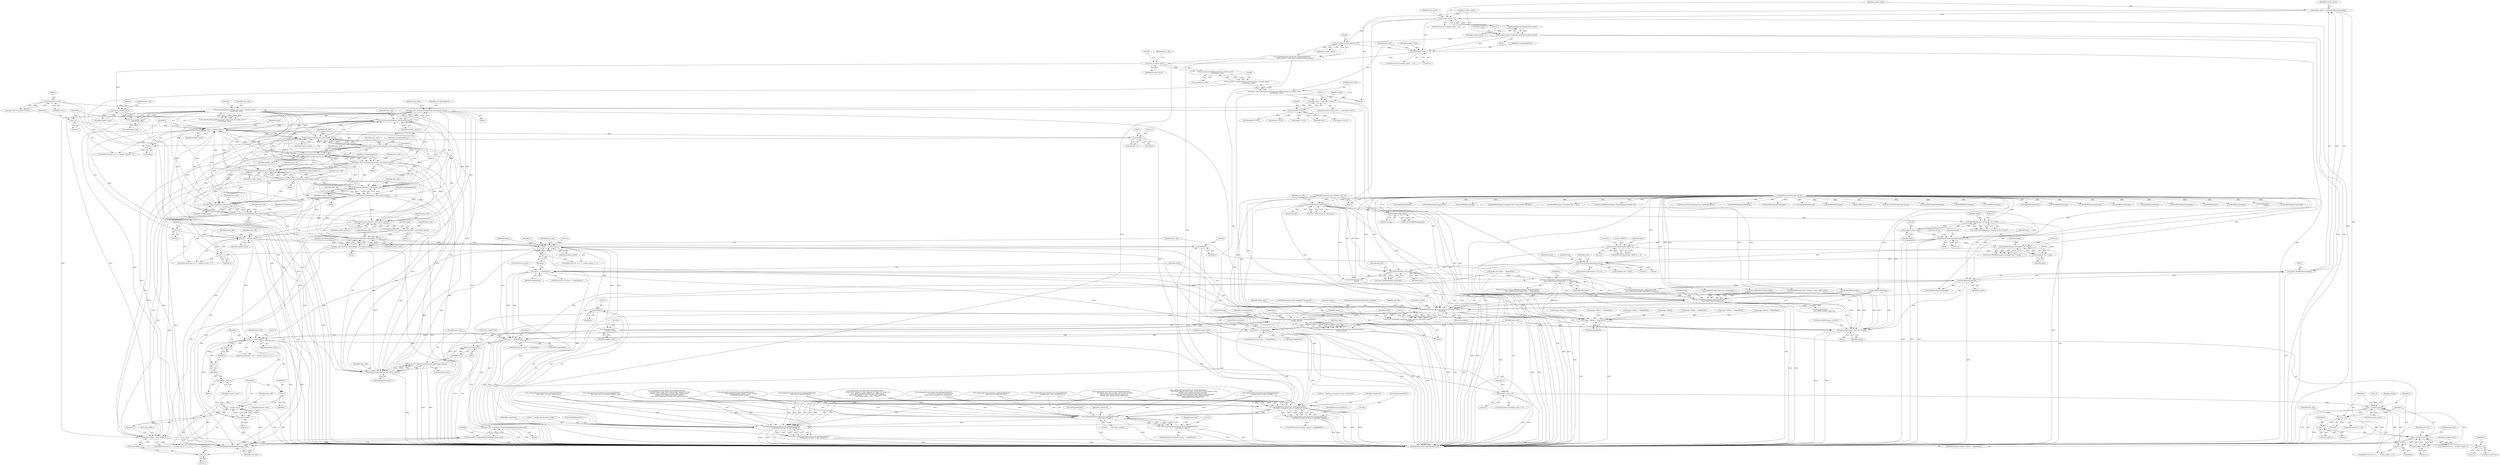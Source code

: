 digraph "0_ImageMagick_f68a98a9d385838a1c73ec960a14102949940a64@pointer" {
"1001372" [label="(Call,DestroyLayerInfo(layer_info,number_layers))"];
"1001232" [label="(Call,layer_info=DestroyLayerInfo(layer_info,number_layers))"];
"1001234" [label="(Call,DestroyLayerInfo(layer_info,number_layers))"];
"1000622" [label="(Call,layer_info=DestroyLayerInfo(layer_info,number_layers))"];
"1000624" [label="(Call,DestroyLayerInfo(layer_info,number_layers))"];
"1000315" [label="(Call,ResetMagickMemory(layer_info,0,(size_t) number_layers*\n        sizeof(*layer_info)))"];
"1000289" [label="(Call,layer_info == (LayerInfo *) NULL)"];
"1000277" [label="(Call,layer_info=(LayerInfo *) AcquireQuantumMemory((size_t) number_layers,\n        sizeof(*layer_info)))"];
"1000279" [label="(Call,(LayerInfo *) AcquireQuantumMemory((size_t) number_layers,\n        sizeof(*layer_info)))"];
"1000281" [label="(Call,AcquireQuantumMemory((size_t) number_layers,\n        sizeof(*layer_info)))"];
"1000282" [label="(Call,(size_t) number_layers)"];
"1000268" [label="(Call,number_layers == 0)"];
"1000225" [label="(Call,number_layers=MagickAbsoluteValue(number_layers))"];
"1000227" [label="(Call,MagickAbsoluteValue(number_layers))"];
"1000221" [label="(Call,number_layers < 0)"];
"1000214" [label="(Call,number_layers=(short) ReadBlobShort(image))"];
"1000216" [label="(Call,(short) ReadBlobShort(image))"];
"1000218" [label="(Call,ReadBlobShort(image))"];
"1000128" [label="(Call,GetPSDSize(psd_info,image))"];
"1000114" [label="(MethodParameterIn,const PSDInfo *psd_info)"];
"1000112" [label="(MethodParameterIn,Image *image)"];
"1000195" [label="(Call,GetPSDSize(psd_info,image))"];
"1000178" [label="(Call,ReversePSDString(image,type,4))"];
"1000172" [label="(Call,ReadBlob(image,4,(unsigned char *) type))"];
"1000148" [label="(Call,ReversePSDString(image,type,4))"];
"1000142" [label="(Call,ReadBlob(image,4,(unsigned char *) type))"];
"1000138" [label="(Call,ReadBlobLong(image))"];
"1000145" [label="(Call,(unsigned char *) type)"];
"1000175" [label="(Call,(unsigned char *) type)"];
"1000161" [label="(Call,LocaleNCompare(type,\"8BIM\",4))"];
"1000264" [label="(Call,(double) number_layers)"];
"1000291" [label="(Call,(LayerInfo *) NULL)"];
"1000211" [label="(Call,(LayerInfo *) NULL)"];
"1000318" [label="(Call,(size_t) number_layers*\n        sizeof(*layer_info))"];
"1000319" [label="(Call,(size_t) number_layers)"];
"1000437" [label="(Call,layer_info=DestroyLayerInfo(layer_info,number_layers))"];
"1000439" [label="(Call,DestroyLayerInfo(layer_info,number_layers))"];
"1001093" [label="(Call,layer_info=DestroyLayerInfo(layer_info,number_layers))"];
"1001095" [label="(Call,DestroyLayerInfo(layer_info,number_layers))"];
"1001202" [label="(Call,layer_info=DestroyLayerInfo(layer_info,number_layers))"];
"1001204" [label="(Call,DestroyLayerInfo(layer_info,number_layers))"];
"1001022" [label="(Call,layer_info=DestroyLayerInfo(layer_info,number_layers))"];
"1001024" [label="(Call,DestroyLayerInfo(layer_info,number_layers))"];
"1000329" [label="(Call,i < number_layers)"];
"1000332" [label="(Call,i++)"];
"1000350" [label="(Call,(double) i)"];
"1000326" [label="(Call,i=0)"];
"1001370" [label="(Call,layer_info=DestroyLayerInfo(layer_info,number_layers))"];
"1001372" [label="(Call,DestroyLayerInfo(layer_info,number_layers))"];
"1001273" [label="(Call,i < number_layers)"];
"1001276" [label="(Call,i++)"];
"1001387" [label="(Call,(double) i)"];
"1001270" [label="(Call,i=0)"];
"1001494" [label="(Call,DestroyLayerInfo(layer_info,number_layers))"];
"1001444" [label="(Call,i < number_layers)"];
"1001447" [label="(Call,i++)"];
"1001516" [label="(Call,(double) i)"];
"1001512" [label="(Call,LogMagickEvent(CoderEvent,GetMagickModule(),\n                \"  reading data for layer %.20g\",(double) i))"];
"1001510" [label="(Call,(void) LogMagickEvent(CoderEvent,GetMagickModule(),\n                \"  reading data for layer %.20g\",(double) i))"];
"1001537" [label="(Call,SetImageProgress(image,LoadImagesTag,i,(MagickSizeType)\n              number_layers))"];
"1001477" [label="(Call,DiscardBlobBytes(image,(MagickSizeType)\n                      layer_info[i].channel_info[j].size))"];
"1001476" [label="(Call,DiscardBlobBytes(image,(MagickSizeType)\n                      layer_info[i].channel_info[j].size) == MagickFalse)"];
"1001505" [label="(Call,image->debug != MagickFalse)"];
"1001531" [label="(Call,status == MagickFalse)"];
"1001545" [label="(Call,status == MagickFalse)"];
"1001550" [label="(Call,status != MagickFalse)"];
"1001697" [label="(Return,return(status);)"];
"1001521" [label="(Call,ReadPSDLayer(image,image_info,psd_info,&layer_info[i],\n              exception))"];
"1001519" [label="(Call,status=ReadPSDLayer(image,image_info,psd_info,&layer_info[i],\n              exception))"];
"1001676" [label="(Call,layer_info[0].image->previous=image)"];
"1001535" [label="(Call,status=SetImageProgress(image,LoadImagesTag,i,(MagickSizeType)\n              number_layers))"];
"1001541" [label="(Call,(MagickSizeType)\n              number_layers)"];
"1001558" [label="(Call,i < number_layers)"];
"1001561" [label="(Call,i++)"];
"1001576" [label="(Call,j=i)"];
"1001579" [label="(Call,j < number_layers - 1)"];
"1001584" [label="(Call,j++)"];
"1001592" [label="(Call,j+1)"];
"1001581" [label="(Call,number_layers - 1)"];
"1001595" [label="(Call,number_layers--)"];
"1001597" [label="(Call,i--)"];
"1001600" [label="(Call,number_layers > 0)"];
"1001608" [label="(Call,i < number_layers)"];
"1001615" [label="(Call,i > 0)"];
"1001629" [label="(Call,i-1)"];
"1001634" [label="(Call,i < (number_layers-1))"];
"1001611" [label="(Call,i++)"];
"1001650" [label="(Call,i+1)"];
"1001636" [label="(Call,number_layers-1)"];
"1001694" [label="(Call,DestroyLayerInfo(layer_info,number_layers))"];
"1001692" [label="(Call,layer_info=DestroyLayerInfo(layer_info,number_layers))"];
"1001492" [label="(Call,layer_info=DestroyLayerInfo(layer_info,number_layers))"];
"1001586" [label="(Call,layer_info[j] = layer_info[j+1])"];
"1001689" [label="(Call,RelinquishMagickMemory(layer_info))"];
"1001687" [label="(Call,(LayerInfo *) RelinquishMagickMemory(layer_info))"];
"1001685" [label="(Call,layer_info=(LayerInfo *) RelinquishMagickMemory(layer_info))"];
"1001383" [label="(Call,LogMagickEvent(CoderEvent,GetMagickModule(),\n                \"  allocation of image for layer %.20g failed\",(double) i))"];
"1001308" [label="(Call,LogMagickEvent(CoderEvent,GetMagickModule(),\n                \"      layer data is empty\"))"];
"1001306" [label="(Call,(void) LogMagickEvent(CoderEvent,GetMagickModule(),\n                \"      layer data is empty\"))"];
"1001381" [label="(Call,(void) LogMagickEvent(CoderEvent,GetMagickModule(),\n                \"  allocation of image for layer %.20g failed\",(double) i))"];
"1001690" [label="(Identifier,layer_info)"];
"1001604" [label="(ControlStructure,for (i=0; i < number_layers; i++))"];
"1001197" [label="(Call,DiscardBlobBytes(image,length))"];
"1001436" [label="(Identifier,image_info)"];
"1000219" [label="(Identifier,image)"];
"1001231" [label="(Block,)"];
"1001208" [label="(Identifier,CorruptImageError)"];
"1000608" [label="(Block,)"];
"1001605" [label="(Call,i=0)"];
"1000328" [label="(Literal,0)"];
"1001095" [label="(Call,DestroyLayerInfo(layer_info,number_layers))"];
"1001024" [label="(Call,DestroyLayerInfo(layer_info,number_layers))"];
"1000144" [label="(Literal,4)"];
"1000325" [label="(ControlStructure,for (i=0; i < number_layers; i++))"];
"1000126" [label="(Call,size=GetPSDSize(psd_info,image))"];
"1000287" [label="(Identifier,layer_info)"];
"1000321" [label="(Identifier,number_layers)"];
"1001381" [label="(Call,(void) LogMagickEvent(CoderEvent,GetMagickModule(),\n                \"  allocation of image for layer %.20g failed\",(double) i))"];
"1001539" [label="(Identifier,LoadImagesTag)"];
"1000143" [label="(Identifier,image)"];
"1001366" [label="(Call,(Image *) NULL)"];
"1000331" [label="(Identifier,number_layers)"];
"1001692" [label="(Call,layer_info=DestroyLayerInfo(layer_info,number_layers))"];
"1000142" [label="(Call,ReadBlob(image,4,(unsigned char *) type))"];
"1000136" [label="(Call,(void) ReadBlobLong(image))"];
"1000160" [label="(Call,LocaleNCompare(type,\"8BIM\",4) != 0)"];
"1000169" [label="(Block,)"];
"1001693" [label="(Identifier,layer_info)"];
"1000272" [label="(Identifier,CorruptImageError)"];
"1001236" [label="(Identifier,number_layers)"];
"1000226" [label="(Identifier,number_layers)"];
"1001391" [label="(Identifier,ResourceLimitError)"];
"1001601" [label="(Identifier,number_layers)"];
"1001524" [label="(Identifier,psd_info)"];
"1001684" [label="(Identifier,image)"];
"1000296" [label="(Call,image->debug != MagickFalse)"];
"1001306" [label="(Call,(void) LogMagickEvent(CoderEvent,GetMagickModule(),\n                \"      layer data is empty\"))"];
"1000279" [label="(Call,(LayerInfo *) AcquireQuantumMemory((size_t) number_layers,\n        sizeof(*layer_info)))"];
"1001028" [label="(Identifier,CorruptImageError)"];
"1001525" [label="(Call,&layer_info[i])"];
"1001543" [label="(Identifier,number_layers)"];
"1000224" [label="(Block,)"];
"1000330" [label="(Identifier,i)"];
"1001301" [label="(Call,image->debug != MagickFalse)"];
"1000281" [label="(Call,AcquireQuantumMemory((size_t) number_layers,\n        sizeof(*layer_info)))"];
"1000130" [label="(Identifier,image)"];
"1000545" [label="(Call,GetPSDSize(psd_info,\n            image))"];
"1000303" [label="(Call,LogMagickEvent(CoderEvent,GetMagickModule(),\n              \"  allocation of LayerInfo failed\"))"];
"1001445" [label="(Identifier,i)"];
"1000880" [label="(Call,ReadBlobByte(image))"];
"1001233" [label="(Identifier,layer_info)"];
"1001055" [label="(Call,LogMagickEvent(CoderEvent,GetMagickModule(),\n                    \"      layer blending ranges: length=%.20g\",(double)\n                    ((MagickOffsetType) length)))"];
"1000289" [label="(Call,layer_info == (LayerInfo *) NULL)"];
"1000376" [label="(Call,ReadBlobSignedLong(image))"];
"1001560" [label="(Identifier,number_layers)"];
"1000153" [label="(Identifier,status)"];
"1001234" [label="(Call,DestroyLayerInfo(layer_info,number_layers))"];
"1001026" [label="(Identifier,number_layers)"];
"1001523" [label="(Identifier,image_info)"];
"1001581" [label="(Call,number_layers - 1)"];
"1001506" [label="(Call,image->debug)"];
"1000282" [label="(Call,(size_t) number_layers)"];
"1000253" [label="(Call,image->debug != MagickFalse)"];
"1001285" [label="(Identifier,layer_info)"];
"1000684" [label="(Call,ReadBlobByte(image))"];
"1001540" [label="(Identifier,i)"];
"1000317" [label="(Literal,0)"];
"1001627" [label="(Call,layer_info[i-1])"];
"1000324" [label="(Identifier,layer_info)"];
"1000327" [label="(Identifier,i)"];
"1001201" [label="(Block,)"];
"1000188" [label="(Call,LocaleNCompare(type,\"Lr16\",4))"];
"1001141" [label="(Call,ReadBlob(image,(size_t) length++,layer_info[i].name))"];
"1001549" [label="(ControlStructure,if (status != MagickFalse))"];
"1001504" [label="(ControlStructure,if (image->debug != MagickFalse))"];
"1001580" [label="(Identifier,j)"];
"1000332" [label="(Call,i++)"];
"1000284" [label="(Identifier,number_layers)"];
"1001492" [label="(Call,layer_info=DestroyLayerInfo(layer_info,number_layers))"];
"1000113" [label="(MethodParameterIn,const ImageInfo *image_info)"];
"1000751" [label="(Call,ReadBlobLong(image))"];
"1001505" [label="(Call,image->debug != MagickFalse)"];
"1001269" [label="(ControlStructure,for (i=0; i < number_layers; i++))"];
"1001372" [label="(Call,DestroyLayerInfo(layer_info,number_layers))"];
"1000214" [label="(Call,number_layers=(short) ReadBlobShort(image))"];
"1000135" [label="(Block,)"];
"1000237" [label="(Call,LogMagickEvent(CoderEvent,GetMagickModule(),\n              \"  negative layer count corrected for\"))"];
"1000293" [label="(Identifier,NULL)"];
"1001491" [label="(Block,)"];
"1001537" [label="(Call,SetImageProgress(image,LoadImagesTag,i,(MagickSizeType)\n              number_layers))"];
"1000625" [label="(Identifier,layer_info)"];
"1001457" [label="(Call,(Image *) NULL)"];
"1000440" [label="(Identifier,layer_info)"];
"1000173" [label="(Identifier,image)"];
"1001273" [label="(Call,i < number_layers)"];
"1000333" [label="(Identifier,i)"];
"1000193" [label="(Call,size=GetPSDSize(psd_info,image))"];
"1001669" [label="(Identifier,image)"];
"1000326" [label="(Call,i=0)"];
"1000128" [label="(Call,GetPSDSize(psd_info,image))"];
"1001689" [label="(Call,RelinquishMagickMemory(layer_info))"];
"1001695" [label="(Identifier,layer_info)"];
"1001477" [label="(Call,DiscardBlobBytes(image,(MagickSizeType)\n                      layer_info[i].channel_info[j].size))"];
"1000270" [label="(Literal,0)"];
"1001112" [label="(Call,LogMagickEvent(CoderEvent,GetMagickModule(),\n                       \"        source(%x), dest(%x)\",(unsigned int)\n                      blend_source,(unsigned int) blend_dest))"];
"1001449" [label="(Block,)"];
"1001373" [label="(Identifier,layer_info)"];
"1000117" [label="(Block,)"];
"1001094" [label="(Identifier,layer_info)"];
"1001597" [label="(Call,i--)"];
"1001025" [label="(Identifier,layer_info)"];
"1001203" [label="(Identifier,layer_info)"];
"1000441" [label="(Identifier,number_layers)"];
"1001545" [label="(Call,status == MagickFalse)"];
"1000635" [label="(Call,ReadBlob(image,4,(unsigned char *) layer_info[i].blendkey))"];
"1001310" [label="(Call,GetMagickModule())"];
"1000587" [label="(Call,ReadBlob(image,4,(unsigned char *) type))"];
"1001602" [label="(Literal,0)"];
"1001586" [label="(Call,layer_info[j] = layer_info[j+1])"];
"1001375" [label="(ControlStructure,if (image->debug != MagickFalse))"];
"1001204" [label="(Call,DestroyLayerInfo(layer_info,number_layers))"];
"1001387" [label="(Call,(double) i)"];
"1000456" [label="(Call,LogMagickEvent(CoderEvent,GetMagickModule(),\n            \"    offset(%.20g,%.20g), size(%.20g,%.20g), channels=%.20g\",\n            (double) layer_info[i].page.x,(double) layer_info[i].page.y,\n            (double) layer_info[i].page.height,(double)\n            layer_info[i].page.width,(double) layer_info[i].channels))"];
"1001013" [label="(Call,DiscardBlobBytes(image,(MagickSizeType) (length-18)))"];
"1001448" [label="(Identifier,i)"];
"1001478" [label="(Identifier,image)"];
"1001629" [label="(Call,i-1)"];
"1001571" [label="(Call,(Image *) NULL)"];
"1000319" [label="(Call,(size_t) number_layers)"];
"1001535" [label="(Call,status=SetImageProgress(image,LoadImagesTag,i,(MagickSizeType)\n              number_layers))"];
"1000177" [label="(Identifier,type)"];
"1001633" [label="(ControlStructure,if (i < (number_layers-1)))"];
"1001096" [label="(Identifier,layer_info)"];
"1001529" [label="(Identifier,exception)"];
"1000443" [label="(Identifier,CorruptImageError)"];
"1000161" [label="(Call,LocaleNCompare(type,\"8BIM\",4))"];
"1000626" [label="(Identifier,number_layers)"];
"1000164" [label="(Literal,4)"];
"1000216" [label="(Call,(short) ReadBlobShort(image))"];
"1001446" [label="(Identifier,number_layers)"];
"1001494" [label="(Call,DestroyLayerInfo(layer_info,number_layers))"];
"1000438" [label="(Identifier,layer_info)"];
"1000288" [label="(ControlStructure,if (layer_info == (LayerInfo *) NULL))"];
"1001609" [label="(Identifier,i)"];
"1001473" [label="(Identifier,j)"];
"1000285" [label="(Call,sizeof(*layer_info))"];
"1001578" [label="(Identifier,i)"];
"1001556" [label="(Identifier,i)"];
"1001635" [label="(Identifier,i)"];
"1001548" [label="(ControlStructure,break;)"];
"1000222" [label="(Identifier,number_layers)"];
"1001648" [label="(Call,layer_info[i+1])"];
"1001383" [label="(Call,LogMagickEvent(CoderEvent,GetMagickModule(),\n                \"  allocation of image for layer %.20g failed\",(double) i))"];
"1001385" [label="(Call,GetMagickModule())"];
"1001341" [label="(Call,CloneImage(image,layer_info[i].page.width,\n          layer_info[i].page.height,MagickFalse,exception))"];
"1000148" [label="(Call,ReversePSDString(image,type,4))"];
"1000147" [label="(Identifier,type)"];
"1001590" [label="(Call,layer_info[j+1])"];
"1001612" [label="(Identifier,i)"];
"1001270" [label="(Call,i=0)"];
"1001276" [label="(Call,i++)"];
"1001205" [label="(Identifier,layer_info)"];
"1000269" [label="(Identifier,number_layers)"];
"1000329" [label="(Call,i < number_layers)"];
"1001547" [label="(Identifier,MagickFalse)"];
"1001611" [label="(Call,i++)"];
"1000268" [label="(Call,number_layers == 0)"];
"1000174" [label="(Literal,4)"];
"1001512" [label="(Call,LogMagickEvent(CoderEvent,GetMagickModule(),\n                \"  reading data for layer %.20g\",(double) i))"];
"1001509" [label="(Identifier,MagickFalse)"];
"1000208" [label="(Block,)"];
"1001614" [label="(ControlStructure,if (i > 0))"];
"1001516" [label="(Call,(double) i)"];
"1001235" [label="(Identifier,layer_info)"];
"1001538" [label="(Identifier,image)"];
"1000197" [label="(Identifier,image)"];
"1001515" [label="(Literal,\"  reading data for layer %.20g\")"];
"1001593" [label="(Identifier,j)"];
"1000221" [label="(Call,number_layers < 0)"];
"1001552" [label="(Identifier,MagickFalse)"];
"1001169" [label="(Call,LogMagickEvent(CoderEvent,GetMagickModule(),\n                \"      layer name: %s\",layer_info[i].name))"];
"1001093" [label="(Call,layer_info=DestroyLayerInfo(layer_info,number_layers))"];
"1000353" [label="(Literal,1)"];
"1001699" [label="(MethodReturn,static MagickBooleanType)"];
"1000138" [label="(Call,ReadBlobLong(image))"];
"1001546" [label="(Identifier,status)"];
"1001023" [label="(Identifier,layer_info)"];
"1000556" [label="(Call,LogMagickEvent(CoderEvent,GetMagickModule(),\n              \"    channel[%.20g]: type=%.20g, size=%.20g\",(double) j,\n              (double) layer_info[i].channel_info[j].type,\n              (double) layer_info[i].channel_info[j].size))"];
"1000322" [label="(Call,sizeof(*layer_info))"];
"1001592" [label="(Call,j+1)"];
"1000350" [label="(Call,(double) i)"];
"1001496" [label="(Identifier,number_layers)"];
"1000645" [label="(Call,ReversePSDString(image,layer_info[i].blendkey,4))"];
"1001521" [label="(Call,ReadPSDLayer(image,image_info,psd_info,&layer_info[i],\n              exception))"];
"1001596" [label="(Identifier,number_layers)"];
"1001568" [label="(Identifier,layer_info)"];
"1000218" [label="(Call,ReadBlobShort(image))"];
"1001534" [label="(ControlStructure,break;)"];
"1000185" [label="(Identifier,count)"];
"1001553" [label="(Block,)"];
"1001598" [label="(Identifier,i)"];
"1000796" [label="(Call,ReadBlobSignedLong(image))"];
"1000349" [label="(Call,(double) i+1)"];
"1000220" [label="(ControlStructure,if (number_layers < 0))"];
"1001206" [label="(Identifier,number_layers)"];
"1000362" [label="(Call,ReadBlobSignedLong(image))"];
"1000151" [label="(Literal,4)"];
"1001677" [label="(Call,layer_info[0].image->previous)"];
"1001616" [label="(Identifier,i)"];
"1001202" [label="(Call,layer_info=DestroyLayerInfo(layer_info,number_layers))"];
"1001319" [label="(Call,(StringInfo *) NULL)"];
"1001610" [label="(Identifier,number_layers)"];
"1000380" [label="(Call,ReadBlobSignedLong(image))"];
"1001476" [label="(Call,DiscardBlobBytes(image,(MagickSizeType)\n                      layer_info[i].channel_info[j].size) == MagickFalse)"];
"1000213" [label="(Identifier,NULL)"];
"1001498" [label="(Identifier,CorruptImageError)"];
"1001475" [label="(ControlStructure,if (DiscardBlobBytes(image,(MagickSizeType)\n                      layer_info[i].channel_info[j].size) == MagickFalse))"];
"1001575" [label="(ControlStructure,for (j=i; j < number_layers - 1; j++))"];
"1000290" [label="(Identifier,layer_info)"];
"1001389" [label="(Identifier,i)"];
"1000747" [label="(Call,ReadBlobByte(image))"];
"1001376" [label="(Call,image->debug != MagickFalse)"];
"1001274" [label="(Identifier,i)"];
"1000664" [label="(Call,ReadBlobByte(image))"];
"1001519" [label="(Call,status=ReadPSDLayer(image,image_info,psd_info,&layer_info[i],\n              exception))"];
"1000162" [label="(Identifier,type)"];
"1001316" [label="(Identifier,layer_info)"];
"1000426" [label="(Call,ReadBlobShort(image))"];
"1000195" [label="(Call,GetPSDSize(psd_info,image))"];
"1001099" [label="(Identifier,CorruptImageError)"];
"1000114" [label="(MethodParameterIn,const PSDInfo *psd_info)"];
"1000145" [label="(Call,(unsigned char *) type)"];
"1000209" [label="(Call,layer_info=(LayerInfo *) NULL)"];
"1001454" [label="(Identifier,layer_info)"];
"1001514" [label="(Call,GetMagickModule())"];
"1000227" [label="(Call,MagickAbsoluteValue(number_layers))"];
"1001615" [label="(Call,i > 0)"];
"1001696" [label="(Identifier,number_layers)"];
"1001275" [label="(Identifier,number_layers)"];
"1001630" [label="(Identifier,i)"];
"1001311" [label="(Literal,\"      layer data is empty\")"];
"1000593" [label="(Call,ReversePSDString(image,type,4))"];
"1001309" [label="(Identifier,CoderEvent)"];
"1000291" [label="(Call,(LayerInfo *) NULL)"];
"1001021" [label="(Block,)"];
"1000215" [label="(Identifier,number_layers)"];
"1000248" [label="(Identifier,skip_layers)"];
"1001651" [label="(Identifier,i)"];
"1001559" [label="(Identifier,i)"];
"1001374" [label="(Identifier,number_layers)"];
"1000260" [label="(Call,LogMagickEvent(CoderEvent,GetMagickModule(),\n          \"  image contains %.20g layers\",(double) number_layers))"];
"1001588" [label="(Identifier,layer_info)"];
"1001531" [label="(Call,status == MagickFalse)"];
"1000624" [label="(Call,DestroyLayerInfo(layer_info,number_layers))"];
"1001606" [label="(Identifier,i)"];
"1001308" [label="(Call,LogMagickEvent(CoderEvent,GetMagickModule(),\n                \"      layer data is empty\"))"];
"1000436" [label="(Block,)"];
"1001574" [label="(Block,)"];
"1000175" [label="(Call,(unsigned char *) type)"];
"1000345" [label="(Call,LogMagickEvent(CoderEvent,GetMagickModule(),\n            \"  reading layer #%.20g\",(double) i+1))"];
"1001493" [label="(Identifier,layer_info)"];
"1001440" [label="(ControlStructure,for (i=0; i < number_layers; i++))"];
"1000372" [label="(Call,ReadBlobSignedLong(image))"];
"1000531" [label="(Call,ReadBlobShort(image))"];
"1001652" [label="(Literal,1)"];
"1001697" [label="(Return,return(status);)"];
"1001634" [label="(Call,i < (number_layers-1))"];
"1001229" [label="(Call,GetBlobSize(image))"];
"1001238" [label="(Identifier,CorruptImageError)"];
"1001522" [label="(Identifier,image)"];
"1000623" [label="(Identifier,layer_info)"];
"1001583" [label="(Literal,1)"];
"1001617" [label="(Literal,0)"];
"1001444" [label="(Call,i < number_layers)"];
"1001561" [label="(Call,i++)"];
"1001541" [label="(Call,(MagickSizeType)\n              number_layers)"];
"1000768" [label="(Call,LogMagickEvent(CoderEvent,GetMagickModule(),\n                \"    layer contains additional info\"))"];
"1000774" [label="(Call,ReadBlobLong(image))"];
"1000278" [label="(Identifier,layer_info)"];
"1000674" [label="(Call,ReadBlobByte(image))"];
"1000139" [label="(Identifier,image)"];
"1001603" [label="(Block,)"];
"1001490" [label="(Identifier,MagickFalse)"];
"1000316" [label="(Identifier,layer_info)"];
"1001676" [label="(Call,layer_info[0].image->previous=image)"];
"1001555" [label="(Call,i=0)"];
"1000223" [label="(Literal,0)"];
"1001562" [label="(Identifier,i)"];
"1000701" [label="(Call,image->debug != MagickFalse)"];
"1001638" [label="(Literal,1)"];
"1000112" [label="(MethodParameterIn,Image *image)"];
"1001599" [label="(ControlStructure,if (number_layers > 0))"];
"1001550" [label="(Call,status != MagickFalse)"];
"1000808" [label="(Call,ReadBlobSignedLong(image))"];
"1001636" [label="(Call,number_layers-1)"];
"1001576" [label="(Call,j=i)"];
"1001520" [label="(Identifier,status)"];
"1001370" [label="(Call,layer_info=DestroyLayerInfo(layer_info,number_layers))"];
"1000315" [label="(Call,ResetMagickMemory(layer_info,0,(size_t) number_layers*\n        sizeof(*layer_info)))"];
"1001585" [label="(Identifier,j)"];
"1000232" [label="(Identifier,image)"];
"1000277" [label="(Call,layer_info=(LayerInfo *) AcquireQuantumMemory((size_t) number_layers,\n        sizeof(*layer_info)))"];
"1001686" [label="(Identifier,layer_info)"];
"1001371" [label="(Identifier,layer_info)"];
"1001658" [label="(Identifier,layer_info)"];
"1001595" [label="(Call,number_layers--)"];
"1000211" [label="(Call,(LayerInfo *) NULL)"];
"1000178" [label="(Call,ReversePSDString(image,type,4))"];
"1001513" [label="(Identifier,CoderEvent)"];
"1001510" [label="(Call,(void) LogMagickEvent(CoderEvent,GetMagickModule(),\n                \"  reading data for layer %.20g\",(double) i))"];
"1001085" [label="(Call,ReadBlobLong(image))"];
"1000228" [label="(Identifier,number_layers)"];
"1001369" [label="(Block,)"];
"1001551" [label="(Identifier,status)"];
"1000116" [label="(MethodParameterIn,ExceptionInfo *exception)"];
"1000179" [label="(Identifier,image)"];
"1000956" [label="(Call,LogMagickEvent(CoderEvent,GetMagickModule(),\n                    \"      layer mask: offset(%.20g,%.20g), size(%.20g,%.20g), length=%.20g\",\n                    (double) layer_info[i].mask.page.x,(double)\n                    layer_info[i].mask.page.y,(double) layer_info[i].mask.page.width,\n                    (double) layer_info[i].mask.page.height,(double)\n                    ((MagickOffsetType) length)-18))"];
"1000313" [label="(Call,(void) ResetMagickMemory(layer_info,0,(size_t) number_layers*\n        sizeof(*layer_info)))"];
"1001694" [label="(Call,DestroyLayerInfo(layer_info,number_layers))"];
"1000170" [label="(Call,count=ReadBlob(image,4,(unsigned char *) type))"];
"1001447" [label="(Call,i++)"];
"1001035" [label="(Call,ReadBlobLong(image))"];
"1000352" [label="(Identifier,i)"];
"1001584" [label="(Call,j++)"];
"1001434" [label="(Call,image_info->ping == MagickFalse)"];
"1000617" [label="(Call,LogMagickEvent(CoderEvent,GetMagickModule(),\n                \"  layer type was %.4s instead of 8BIM\", type))"];
"1001533" [label="(Identifier,MagickFalse)"];
"1000340" [label="(Identifier,image)"];
"1001022" [label="(Call,layer_info=DestroyLayerInfo(layer_info,number_layers))"];
"1001300" [label="(ControlStructure,if (image->debug != MagickFalse))"];
"1001687" [label="(Call,(LayerInfo *) RelinquishMagickMemory(layer_info))"];
"1000264" [label="(Call,(double) number_layers)"];
"1001092" [label="(Block,)"];
"1001386" [label="(Literal,\"  allocation of image for layer %.20g failed\")"];
"1001587" [label="(Call,layer_info[j])"];
"1000847" [label="(Call,ReadBlobSignedLong(image))"];
"1001263" [label="(Call,ReadBlob(image,(const size_t) length,info))"];
"1001579" [label="(Call,j < number_layers - 1)"];
"1001277" [label="(Identifier,i)"];
"1001384" [label="(Identifier,CoderEvent)"];
"1000149" [label="(Identifier,image)"];
"1001378" [label="(Identifier,image)"];
"1001089" [label="(Call,EOFBlob(image))"];
"1000318" [label="(Call,(size_t) number_layers*\n        sizeof(*layer_info))"];
"1001080" [label="(Call,ReadBlobLong(image))"];
"1000437" [label="(Call,layer_info=DestroyLayerInfo(layer_info,number_layers))"];
"1001698" [label="(Identifier,status)"];
"1000622" [label="(Call,layer_info=DestroyLayerInfo(layer_info,number_layers))"];
"1001631" [label="(Literal,1)"];
"1001691" [label="(ControlStructure,else)"];
"1001532" [label="(Identifier,status)"];
"1001600" [label="(Call,number_layers > 0)"];
"1001582" [label="(Identifier,number_layers)"];
"1001530" [label="(ControlStructure,if (status == MagickFalse))"];
"1001128" [label="(Call,ReadBlobByte(image))"];
"1001685" [label="(Call,layer_info=(LayerInfo *) RelinquishMagickMemory(layer_info))"];
"1001479" [label="(Call,(MagickSizeType)\n                      layer_info[i].channel_info[j].size)"];
"1001536" [label="(Identifier,status)"];
"1001495" [label="(Identifier,layer_info)"];
"1000150" [label="(Identifier,type)"];
"1001622" [label="(Identifier,layer_info)"];
"1000708" [label="(Call,LogMagickEvent(CoderEvent,GetMagickModule(),\n            \"   blend=%.4s, opacity=%.20g, clipping=%s, flags=%d, visible=%s\",\n            layer_info[i].blendkey,(double) layer_info[i].opacity,\n            layer_info[i].clipping ? \"true\" : \"false\",layer_info[i].flags,\n            layer_info[i].visible ? \"true\" : \"false\"))"];
"1001271" [label="(Identifier,i)"];
"1000439" [label="(Call,DestroyLayerInfo(layer_info,number_layers))"];
"1001577" [label="(Identifier,j)"];
"1000196" [label="(Identifier,psd_info)"];
"1001441" [label="(Call,i=0)"];
"1000267" [label="(ControlStructure,if (number_layers == 0))"];
"1000628" [label="(Identifier,CorruptImageError)"];
"1000868" [label="(Call,ReadBlobByte(\n                  image))"];
"1000225" [label="(Call,number_layers=MagickAbsoluteValue(number_layers))"];
"1000180" [label="(Identifier,type)"];
"1001594" [label="(Literal,1)"];
"1001272" [label="(Literal,0)"];
"1000140" [label="(Call,count=ReadBlob(image,4,(unsigned char *) type))"];
"1000165" [label="(Literal,0)"];
"1000298" [label="(Identifier,image)"];
"1001518" [label="(Identifier,i)"];
"1001554" [label="(ControlStructure,for (i=0; i < number_layers; i++))"];
"1000129" [label="(Identifier,psd_info)"];
"1000266" [label="(Identifier,number_layers)"];
"1001162" [label="(Call,image->debug != MagickFalse)"];
"1001650" [label="(Call,i+1)"];
"1001643" [label="(Identifier,layer_info)"];
"1000163" [label="(Literal,\"8BIM\")"];
"1001097" [label="(Identifier,number_layers)"];
"1001608" [label="(Call,i < number_layers)"];
"1001558" [label="(Call,i < number_layers)"];
"1000823" [label="(Call,ReadBlobSignedLong(image))"];
"1000201" [label="(Call,status=MagickTrue)"];
"1001544" [label="(ControlStructure,if (status == MagickFalse))"];
"1001232" [label="(Call,layer_info=DestroyLayerInfo(layer_info,number_layers))"];
"1001637" [label="(Identifier,number_layers)"];
"1000172" [label="(Call,ReadBlob(image,4,(unsigned char *) type))"];
"1000590" [label="(Call,(unsigned char *) type)"];
"1000181" [label="(Literal,4)"];
"1001372" -> "1001370"  [label="AST: "];
"1001372" -> "1001374"  [label="CFG: "];
"1001373" -> "1001372"  [label="AST: "];
"1001374" -> "1001372"  [label="AST: "];
"1001370" -> "1001372"  [label="CFG: "];
"1001372" -> "1001273"  [label="DDG: "];
"1001372" -> "1001370"  [label="DDG: "];
"1001372" -> "1001370"  [label="DDG: "];
"1001232" -> "1001372"  [label="DDG: "];
"1000315" -> "1001372"  [label="DDG: "];
"1000437" -> "1001372"  [label="DDG: "];
"1001093" -> "1001372"  [label="DDG: "];
"1001202" -> "1001372"  [label="DDG: "];
"1001022" -> "1001372"  [label="DDG: "];
"1001370" -> "1001372"  [label="DDG: "];
"1000622" -> "1001372"  [label="DDG: "];
"1001273" -> "1001372"  [label="DDG: "];
"1001232" -> "1001231"  [label="AST: "];
"1001232" -> "1001234"  [label="CFG: "];
"1001233" -> "1001232"  [label="AST: "];
"1001234" -> "1001232"  [label="AST: "];
"1001238" -> "1001232"  [label="CFG: "];
"1001232" -> "1001699"  [label="DDG: "];
"1001232" -> "1000439"  [label="DDG: "];
"1001232" -> "1000624"  [label="DDG: "];
"1001232" -> "1001024"  [label="DDG: "];
"1001232" -> "1001095"  [label="DDG: "];
"1001232" -> "1001204"  [label="DDG: "];
"1001234" -> "1001232"  [label="DDG: "];
"1001234" -> "1001232"  [label="DDG: "];
"1001232" -> "1001234"  [label="DDG: "];
"1001232" -> "1001494"  [label="DDG: "];
"1001232" -> "1001586"  [label="DDG: "];
"1001232" -> "1001689"  [label="DDG: "];
"1001232" -> "1001694"  [label="DDG: "];
"1001234" -> "1001236"  [label="CFG: "];
"1001235" -> "1001234"  [label="AST: "];
"1001236" -> "1001234"  [label="AST: "];
"1001234" -> "1000329"  [label="DDG: "];
"1000622" -> "1001234"  [label="DDG: "];
"1000315" -> "1001234"  [label="DDG: "];
"1000437" -> "1001234"  [label="DDG: "];
"1001093" -> "1001234"  [label="DDG: "];
"1001202" -> "1001234"  [label="DDG: "];
"1001022" -> "1001234"  [label="DDG: "];
"1001024" -> "1001234"  [label="DDG: "];
"1000624" -> "1001234"  [label="DDG: "];
"1001204" -> "1001234"  [label="DDG: "];
"1000439" -> "1001234"  [label="DDG: "];
"1000329" -> "1001234"  [label="DDG: "];
"1001095" -> "1001234"  [label="DDG: "];
"1000622" -> "1000608"  [label="AST: "];
"1000622" -> "1000624"  [label="CFG: "];
"1000623" -> "1000622"  [label="AST: "];
"1000624" -> "1000622"  [label="AST: "];
"1000628" -> "1000622"  [label="CFG: "];
"1000622" -> "1001699"  [label="DDG: "];
"1000622" -> "1000439"  [label="DDG: "];
"1000624" -> "1000622"  [label="DDG: "];
"1000624" -> "1000622"  [label="DDG: "];
"1000622" -> "1000624"  [label="DDG: "];
"1000622" -> "1001024"  [label="DDG: "];
"1000622" -> "1001095"  [label="DDG: "];
"1000622" -> "1001204"  [label="DDG: "];
"1000622" -> "1001494"  [label="DDG: "];
"1000622" -> "1001586"  [label="DDG: "];
"1000622" -> "1001689"  [label="DDG: "];
"1000622" -> "1001694"  [label="DDG: "];
"1000624" -> "1000626"  [label="CFG: "];
"1000625" -> "1000624"  [label="AST: "];
"1000626" -> "1000624"  [label="AST: "];
"1000624" -> "1000329"  [label="DDG: "];
"1000315" -> "1000624"  [label="DDG: "];
"1000437" -> "1000624"  [label="DDG: "];
"1001093" -> "1000624"  [label="DDG: "];
"1001202" -> "1000624"  [label="DDG: "];
"1001022" -> "1000624"  [label="DDG: "];
"1000329" -> "1000624"  [label="DDG: "];
"1000439" -> "1000624"  [label="DDG: "];
"1000624" -> "1001024"  [label="DDG: "];
"1000624" -> "1001095"  [label="DDG: "];
"1000624" -> "1001204"  [label="DDG: "];
"1000315" -> "1000313"  [label="AST: "];
"1000315" -> "1000318"  [label="CFG: "];
"1000316" -> "1000315"  [label="AST: "];
"1000317" -> "1000315"  [label="AST: "];
"1000318" -> "1000315"  [label="AST: "];
"1000313" -> "1000315"  [label="CFG: "];
"1000315" -> "1001699"  [label="DDG: "];
"1000315" -> "1000313"  [label="DDG: "];
"1000315" -> "1000313"  [label="DDG: "];
"1000315" -> "1000313"  [label="DDG: "];
"1000289" -> "1000315"  [label="DDG: "];
"1000318" -> "1000315"  [label="DDG: "];
"1000315" -> "1000439"  [label="DDG: "];
"1000315" -> "1001024"  [label="DDG: "];
"1000315" -> "1001095"  [label="DDG: "];
"1000315" -> "1001204"  [label="DDG: "];
"1000315" -> "1001494"  [label="DDG: "];
"1000315" -> "1001586"  [label="DDG: "];
"1000315" -> "1001689"  [label="DDG: "];
"1000315" -> "1001694"  [label="DDG: "];
"1000289" -> "1000288"  [label="AST: "];
"1000289" -> "1000291"  [label="CFG: "];
"1000290" -> "1000289"  [label="AST: "];
"1000291" -> "1000289"  [label="AST: "];
"1000298" -> "1000289"  [label="CFG: "];
"1000314" -> "1000289"  [label="CFG: "];
"1000289" -> "1001699"  [label="DDG: "];
"1000289" -> "1001699"  [label="DDG: "];
"1000277" -> "1000289"  [label="DDG: "];
"1000291" -> "1000289"  [label="DDG: "];
"1000277" -> "1000208"  [label="AST: "];
"1000277" -> "1000279"  [label="CFG: "];
"1000278" -> "1000277"  [label="AST: "];
"1000279" -> "1000277"  [label="AST: "];
"1000290" -> "1000277"  [label="CFG: "];
"1000277" -> "1001699"  [label="DDG: "];
"1000279" -> "1000277"  [label="DDG: "];
"1000279" -> "1000281"  [label="CFG: "];
"1000280" -> "1000279"  [label="AST: "];
"1000281" -> "1000279"  [label="AST: "];
"1000279" -> "1001699"  [label="DDG: "];
"1000281" -> "1000279"  [label="DDG: "];
"1000281" -> "1000285"  [label="CFG: "];
"1000282" -> "1000281"  [label="AST: "];
"1000285" -> "1000281"  [label="AST: "];
"1000282" -> "1000281"  [label="DDG: "];
"1000282" -> "1000284"  [label="CFG: "];
"1000283" -> "1000282"  [label="AST: "];
"1000284" -> "1000282"  [label="AST: "];
"1000287" -> "1000282"  [label="CFG: "];
"1000268" -> "1000282"  [label="DDG: "];
"1000282" -> "1000319"  [label="DDG: "];
"1000268" -> "1000267"  [label="AST: "];
"1000268" -> "1000270"  [label="CFG: "];
"1000269" -> "1000268"  [label="AST: "];
"1000270" -> "1000268"  [label="AST: "];
"1000272" -> "1000268"  [label="CFG: "];
"1000278" -> "1000268"  [label="CFG: "];
"1000268" -> "1001699"  [label="DDG: "];
"1000225" -> "1000268"  [label="DDG: "];
"1000221" -> "1000268"  [label="DDG: "];
"1000264" -> "1000268"  [label="DDG: "];
"1000225" -> "1000224"  [label="AST: "];
"1000225" -> "1000227"  [label="CFG: "];
"1000226" -> "1000225"  [label="AST: "];
"1000227" -> "1000225"  [label="AST: "];
"1000232" -> "1000225"  [label="CFG: "];
"1000225" -> "1001699"  [label="DDG: "];
"1000225" -> "1001699"  [label="DDG: "];
"1000227" -> "1000225"  [label="DDG: "];
"1000225" -> "1000264"  [label="DDG: "];
"1000227" -> "1000228"  [label="CFG: "];
"1000228" -> "1000227"  [label="AST: "];
"1000221" -> "1000227"  [label="DDG: "];
"1000221" -> "1000220"  [label="AST: "];
"1000221" -> "1000223"  [label="CFG: "];
"1000222" -> "1000221"  [label="AST: "];
"1000223" -> "1000221"  [label="AST: "];
"1000226" -> "1000221"  [label="CFG: "];
"1000248" -> "1000221"  [label="CFG: "];
"1000221" -> "1001699"  [label="DDG: "];
"1000221" -> "1001699"  [label="DDG: "];
"1000214" -> "1000221"  [label="DDG: "];
"1000221" -> "1000264"  [label="DDG: "];
"1000214" -> "1000208"  [label="AST: "];
"1000214" -> "1000216"  [label="CFG: "];
"1000215" -> "1000214"  [label="AST: "];
"1000216" -> "1000214"  [label="AST: "];
"1000222" -> "1000214"  [label="CFG: "];
"1000214" -> "1001699"  [label="DDG: "];
"1000216" -> "1000214"  [label="DDG: "];
"1000216" -> "1000218"  [label="CFG: "];
"1000217" -> "1000216"  [label="AST: "];
"1000218" -> "1000216"  [label="AST: "];
"1000216" -> "1001699"  [label="DDG: "];
"1000218" -> "1000216"  [label="DDG: "];
"1000218" -> "1000219"  [label="CFG: "];
"1000219" -> "1000218"  [label="AST: "];
"1000218" -> "1001699"  [label="DDG: "];
"1000128" -> "1000218"  [label="DDG: "];
"1000195" -> "1000218"  [label="DDG: "];
"1000112" -> "1000218"  [label="DDG: "];
"1000218" -> "1000362"  [label="DDG: "];
"1000218" -> "1001341"  [label="DDG: "];
"1000218" -> "1001477"  [label="DDG: "];
"1000218" -> "1001521"  [label="DDG: "];
"1000218" -> "1001676"  [label="DDG: "];
"1000128" -> "1000126"  [label="AST: "];
"1000128" -> "1000130"  [label="CFG: "];
"1000129" -> "1000128"  [label="AST: "];
"1000130" -> "1000128"  [label="AST: "];
"1000126" -> "1000128"  [label="CFG: "];
"1000128" -> "1001699"  [label="DDG: "];
"1000128" -> "1001699"  [label="DDG: "];
"1000128" -> "1000126"  [label="DDG: "];
"1000128" -> "1000126"  [label="DDG: "];
"1000114" -> "1000128"  [label="DDG: "];
"1000112" -> "1000128"  [label="DDG: "];
"1000128" -> "1000138"  [label="DDG: "];
"1000128" -> "1000195"  [label="DDG: "];
"1000128" -> "1000545"  [label="DDG: "];
"1000128" -> "1001521"  [label="DDG: "];
"1000114" -> "1000111"  [label="AST: "];
"1000114" -> "1001699"  [label="DDG: "];
"1000114" -> "1000195"  [label="DDG: "];
"1000114" -> "1000545"  [label="DDG: "];
"1000114" -> "1001521"  [label="DDG: "];
"1000112" -> "1000111"  [label="AST: "];
"1000112" -> "1001699"  [label="DDG: "];
"1000112" -> "1000138"  [label="DDG: "];
"1000112" -> "1000142"  [label="DDG: "];
"1000112" -> "1000148"  [label="DDG: "];
"1000112" -> "1000172"  [label="DDG: "];
"1000112" -> "1000178"  [label="DDG: "];
"1000112" -> "1000195"  [label="DDG: "];
"1000112" -> "1000362"  [label="DDG: "];
"1000112" -> "1000372"  [label="DDG: "];
"1000112" -> "1000376"  [label="DDG: "];
"1000112" -> "1000380"  [label="DDG: "];
"1000112" -> "1000426"  [label="DDG: "];
"1000112" -> "1000531"  [label="DDG: "];
"1000112" -> "1000545"  [label="DDG: "];
"1000112" -> "1000587"  [label="DDG: "];
"1000112" -> "1000593"  [label="DDG: "];
"1000112" -> "1000635"  [label="DDG: "];
"1000112" -> "1000645"  [label="DDG: "];
"1000112" -> "1000664"  [label="DDG: "];
"1000112" -> "1000674"  [label="DDG: "];
"1000112" -> "1000684"  [label="DDG: "];
"1000112" -> "1000747"  [label="DDG: "];
"1000112" -> "1000751"  [label="DDG: "];
"1000112" -> "1000774"  [label="DDG: "];
"1000112" -> "1000796"  [label="DDG: "];
"1000112" -> "1000808"  [label="DDG: "];
"1000112" -> "1000823"  [label="DDG: "];
"1000112" -> "1000847"  [label="DDG: "];
"1000112" -> "1000868"  [label="DDG: "];
"1000112" -> "1000880"  [label="DDG: "];
"1000112" -> "1001013"  [label="DDG: "];
"1000112" -> "1001035"  [label="DDG: "];
"1000112" -> "1001080"  [label="DDG: "];
"1000112" -> "1001085"  [label="DDG: "];
"1000112" -> "1001089"  [label="DDG: "];
"1000112" -> "1001128"  [label="DDG: "];
"1000112" -> "1001141"  [label="DDG: "];
"1000112" -> "1001197"  [label="DDG: "];
"1000112" -> "1001229"  [label="DDG: "];
"1000112" -> "1001263"  [label="DDG: "];
"1000112" -> "1001341"  [label="DDG: "];
"1000112" -> "1001477"  [label="DDG: "];
"1000112" -> "1001521"  [label="DDG: "];
"1000112" -> "1001537"  [label="DDG: "];
"1000112" -> "1001676"  [label="DDG: "];
"1000195" -> "1000193"  [label="AST: "];
"1000195" -> "1000197"  [label="CFG: "];
"1000196" -> "1000195"  [label="AST: "];
"1000197" -> "1000195"  [label="AST: "];
"1000193" -> "1000195"  [label="CFG: "];
"1000195" -> "1001699"  [label="DDG: "];
"1000195" -> "1001699"  [label="DDG: "];
"1000195" -> "1000193"  [label="DDG: "];
"1000195" -> "1000193"  [label="DDG: "];
"1000178" -> "1000195"  [label="DDG: "];
"1000195" -> "1000545"  [label="DDG: "];
"1000195" -> "1001521"  [label="DDG: "];
"1000178" -> "1000169"  [label="AST: "];
"1000178" -> "1000181"  [label="CFG: "];
"1000179" -> "1000178"  [label="AST: "];
"1000180" -> "1000178"  [label="AST: "];
"1000181" -> "1000178"  [label="AST: "];
"1000185" -> "1000178"  [label="CFG: "];
"1000178" -> "1001699"  [label="DDG: "];
"1000178" -> "1001699"  [label="DDG: "];
"1000178" -> "1001699"  [label="DDG: "];
"1000172" -> "1000178"  [label="DDG: "];
"1000175" -> "1000178"  [label="DDG: "];
"1000178" -> "1000188"  [label="DDG: "];
"1000178" -> "1000590"  [label="DDG: "];
"1000172" -> "1000170"  [label="AST: "];
"1000172" -> "1000175"  [label="CFG: "];
"1000173" -> "1000172"  [label="AST: "];
"1000174" -> "1000172"  [label="AST: "];
"1000175" -> "1000172"  [label="AST: "];
"1000170" -> "1000172"  [label="CFG: "];
"1000172" -> "1001699"  [label="DDG: "];
"1000172" -> "1000170"  [label="DDG: "];
"1000172" -> "1000170"  [label="DDG: "];
"1000172" -> "1000170"  [label="DDG: "];
"1000148" -> "1000172"  [label="DDG: "];
"1000175" -> "1000172"  [label="DDG: "];
"1000148" -> "1000135"  [label="AST: "];
"1000148" -> "1000151"  [label="CFG: "];
"1000149" -> "1000148"  [label="AST: "];
"1000150" -> "1000148"  [label="AST: "];
"1000151" -> "1000148"  [label="AST: "];
"1000153" -> "1000148"  [label="CFG: "];
"1000148" -> "1001699"  [label="DDG: "];
"1000148" -> "1001699"  [label="DDG: "];
"1000148" -> "1001699"  [label="DDG: "];
"1000142" -> "1000148"  [label="DDG: "];
"1000145" -> "1000148"  [label="DDG: "];
"1000148" -> "1000161"  [label="DDG: "];
"1000148" -> "1000175"  [label="DDG: "];
"1000142" -> "1000140"  [label="AST: "];
"1000142" -> "1000145"  [label="CFG: "];
"1000143" -> "1000142"  [label="AST: "];
"1000144" -> "1000142"  [label="AST: "];
"1000145" -> "1000142"  [label="AST: "];
"1000140" -> "1000142"  [label="CFG: "];
"1000142" -> "1001699"  [label="DDG: "];
"1000142" -> "1000140"  [label="DDG: "];
"1000142" -> "1000140"  [label="DDG: "];
"1000142" -> "1000140"  [label="DDG: "];
"1000138" -> "1000142"  [label="DDG: "];
"1000145" -> "1000142"  [label="DDG: "];
"1000138" -> "1000136"  [label="AST: "];
"1000138" -> "1000139"  [label="CFG: "];
"1000139" -> "1000138"  [label="AST: "];
"1000136" -> "1000138"  [label="CFG: "];
"1000138" -> "1000136"  [label="DDG: "];
"1000145" -> "1000147"  [label="CFG: "];
"1000146" -> "1000145"  [label="AST: "];
"1000147" -> "1000145"  [label="AST: "];
"1000175" -> "1000177"  [label="CFG: "];
"1000176" -> "1000175"  [label="AST: "];
"1000177" -> "1000175"  [label="AST: "];
"1000161" -> "1000175"  [label="DDG: "];
"1000161" -> "1000160"  [label="AST: "];
"1000161" -> "1000164"  [label="CFG: "];
"1000162" -> "1000161"  [label="AST: "];
"1000163" -> "1000161"  [label="AST: "];
"1000164" -> "1000161"  [label="AST: "];
"1000165" -> "1000161"  [label="CFG: "];
"1000161" -> "1001699"  [label="DDG: "];
"1000161" -> "1000160"  [label="DDG: "];
"1000161" -> "1000160"  [label="DDG: "];
"1000161" -> "1000160"  [label="DDG: "];
"1000264" -> "1000260"  [label="AST: "];
"1000264" -> "1000266"  [label="CFG: "];
"1000265" -> "1000264"  [label="AST: "];
"1000266" -> "1000264"  [label="AST: "];
"1000260" -> "1000264"  [label="CFG: "];
"1000264" -> "1000260"  [label="DDG: "];
"1000291" -> "1000293"  [label="CFG: "];
"1000292" -> "1000291"  [label="AST: "];
"1000293" -> "1000291"  [label="AST: "];
"1000291" -> "1001699"  [label="DDG: "];
"1000211" -> "1000291"  [label="DDG: "];
"1000291" -> "1001319"  [label="DDG: "];
"1000291" -> "1001366"  [label="DDG: "];
"1000291" -> "1001457"  [label="DDG: "];
"1000291" -> "1001571"  [label="DDG: "];
"1000211" -> "1000209"  [label="AST: "];
"1000211" -> "1000213"  [label="CFG: "];
"1000212" -> "1000211"  [label="AST: "];
"1000213" -> "1000211"  [label="AST: "];
"1000209" -> "1000211"  [label="CFG: "];
"1000211" -> "1001699"  [label="DDG: "];
"1000211" -> "1000209"  [label="DDG: "];
"1000318" -> "1000322"  [label="CFG: "];
"1000319" -> "1000318"  [label="AST: "];
"1000322" -> "1000318"  [label="AST: "];
"1000318" -> "1001699"  [label="DDG: "];
"1000319" -> "1000318"  [label="DDG: "];
"1000319" -> "1000321"  [label="CFG: "];
"1000320" -> "1000319"  [label="AST: "];
"1000321" -> "1000319"  [label="AST: "];
"1000324" -> "1000319"  [label="CFG: "];
"1000319" -> "1000329"  [label="DDG: "];
"1000437" -> "1000436"  [label="AST: "];
"1000437" -> "1000439"  [label="CFG: "];
"1000438" -> "1000437"  [label="AST: "];
"1000439" -> "1000437"  [label="AST: "];
"1000443" -> "1000437"  [label="CFG: "];
"1000437" -> "1001699"  [label="DDG: "];
"1000439" -> "1000437"  [label="DDG: "];
"1000439" -> "1000437"  [label="DDG: "];
"1000437" -> "1000439"  [label="DDG: "];
"1000437" -> "1001024"  [label="DDG: "];
"1000437" -> "1001095"  [label="DDG: "];
"1000437" -> "1001204"  [label="DDG: "];
"1000437" -> "1001494"  [label="DDG: "];
"1000437" -> "1001586"  [label="DDG: "];
"1000437" -> "1001689"  [label="DDG: "];
"1000437" -> "1001694"  [label="DDG: "];
"1000439" -> "1000441"  [label="CFG: "];
"1000440" -> "1000439"  [label="AST: "];
"1000441" -> "1000439"  [label="AST: "];
"1000439" -> "1000329"  [label="DDG: "];
"1001093" -> "1000439"  [label="DDG: "];
"1001202" -> "1000439"  [label="DDG: "];
"1001022" -> "1000439"  [label="DDG: "];
"1000329" -> "1000439"  [label="DDG: "];
"1000439" -> "1001024"  [label="DDG: "];
"1000439" -> "1001095"  [label="DDG: "];
"1000439" -> "1001204"  [label="DDG: "];
"1001093" -> "1001092"  [label="AST: "];
"1001093" -> "1001095"  [label="CFG: "];
"1001094" -> "1001093"  [label="AST: "];
"1001095" -> "1001093"  [label="AST: "];
"1001099" -> "1001093"  [label="CFG: "];
"1001093" -> "1001699"  [label="DDG: "];
"1001093" -> "1001024"  [label="DDG: "];
"1001095" -> "1001093"  [label="DDG: "];
"1001095" -> "1001093"  [label="DDG: "];
"1001093" -> "1001095"  [label="DDG: "];
"1001093" -> "1001204"  [label="DDG: "];
"1001093" -> "1001494"  [label="DDG: "];
"1001093" -> "1001586"  [label="DDG: "];
"1001093" -> "1001689"  [label="DDG: "];
"1001093" -> "1001694"  [label="DDG: "];
"1001095" -> "1001097"  [label="CFG: "];
"1001096" -> "1001095"  [label="AST: "];
"1001097" -> "1001095"  [label="AST: "];
"1001095" -> "1000329"  [label="DDG: "];
"1001202" -> "1001095"  [label="DDG: "];
"1001022" -> "1001095"  [label="DDG: "];
"1001024" -> "1001095"  [label="DDG: "];
"1000329" -> "1001095"  [label="DDG: "];
"1001095" -> "1001204"  [label="DDG: "];
"1001202" -> "1001201"  [label="AST: "];
"1001202" -> "1001204"  [label="CFG: "];
"1001203" -> "1001202"  [label="AST: "];
"1001204" -> "1001202"  [label="AST: "];
"1001208" -> "1001202"  [label="CFG: "];
"1001202" -> "1001699"  [label="DDG: "];
"1001202" -> "1001024"  [label="DDG: "];
"1001204" -> "1001202"  [label="DDG: "];
"1001204" -> "1001202"  [label="DDG: "];
"1001202" -> "1001204"  [label="DDG: "];
"1001202" -> "1001494"  [label="DDG: "];
"1001202" -> "1001586"  [label="DDG: "];
"1001202" -> "1001689"  [label="DDG: "];
"1001202" -> "1001694"  [label="DDG: "];
"1001204" -> "1001206"  [label="CFG: "];
"1001205" -> "1001204"  [label="AST: "];
"1001206" -> "1001204"  [label="AST: "];
"1001204" -> "1000329"  [label="DDG: "];
"1001022" -> "1001204"  [label="DDG: "];
"1001024" -> "1001204"  [label="DDG: "];
"1000329" -> "1001204"  [label="DDG: "];
"1001022" -> "1001021"  [label="AST: "];
"1001022" -> "1001024"  [label="CFG: "];
"1001023" -> "1001022"  [label="AST: "];
"1001024" -> "1001022"  [label="AST: "];
"1001028" -> "1001022"  [label="CFG: "];
"1001022" -> "1001699"  [label="DDG: "];
"1001024" -> "1001022"  [label="DDG: "];
"1001024" -> "1001022"  [label="DDG: "];
"1001022" -> "1001024"  [label="DDG: "];
"1001022" -> "1001494"  [label="DDG: "];
"1001022" -> "1001586"  [label="DDG: "];
"1001022" -> "1001689"  [label="DDG: "];
"1001022" -> "1001694"  [label="DDG: "];
"1001024" -> "1001026"  [label="CFG: "];
"1001025" -> "1001024"  [label="AST: "];
"1001026" -> "1001024"  [label="AST: "];
"1001024" -> "1000329"  [label="DDG: "];
"1000329" -> "1001024"  [label="DDG: "];
"1000329" -> "1000325"  [label="AST: "];
"1000329" -> "1000331"  [label="CFG: "];
"1000330" -> "1000329"  [label="AST: "];
"1000331" -> "1000329"  [label="AST: "];
"1000340" -> "1000329"  [label="CFG: "];
"1001271" -> "1000329"  [label="CFG: "];
"1000332" -> "1000329"  [label="DDG: "];
"1000326" -> "1000329"  [label="DDG: "];
"1000329" -> "1000332"  [label="DDG: "];
"1000329" -> "1000350"  [label="DDG: "];
"1000329" -> "1001273"  [label="DDG: "];
"1000332" -> "1000325"  [label="AST: "];
"1000332" -> "1000333"  [label="CFG: "];
"1000333" -> "1000332"  [label="AST: "];
"1000330" -> "1000332"  [label="CFG: "];
"1000350" -> "1000332"  [label="DDG: "];
"1000350" -> "1000349"  [label="AST: "];
"1000350" -> "1000352"  [label="CFG: "];
"1000351" -> "1000350"  [label="AST: "];
"1000352" -> "1000350"  [label="AST: "];
"1000353" -> "1000350"  [label="CFG: "];
"1000350" -> "1000345"  [label="DDG: "];
"1000350" -> "1000349"  [label="DDG: "];
"1000326" -> "1000325"  [label="AST: "];
"1000326" -> "1000328"  [label="CFG: "];
"1000327" -> "1000326"  [label="AST: "];
"1000328" -> "1000326"  [label="AST: "];
"1000330" -> "1000326"  [label="CFG: "];
"1001370" -> "1001369"  [label="AST: "];
"1001371" -> "1001370"  [label="AST: "];
"1001378" -> "1001370"  [label="CFG: "];
"1001370" -> "1001699"  [label="DDG: "];
"1001370" -> "1001494"  [label="DDG: "];
"1001370" -> "1001586"  [label="DDG: "];
"1001370" -> "1001689"  [label="DDG: "];
"1001370" -> "1001694"  [label="DDG: "];
"1001273" -> "1001269"  [label="AST: "];
"1001273" -> "1001275"  [label="CFG: "];
"1001274" -> "1001273"  [label="AST: "];
"1001275" -> "1001273"  [label="AST: "];
"1001285" -> "1001273"  [label="CFG: "];
"1001436" -> "1001273"  [label="CFG: "];
"1001273" -> "1001699"  [label="DDG: "];
"1001273" -> "1001699"  [label="DDG: "];
"1001276" -> "1001273"  [label="DDG: "];
"1001270" -> "1001273"  [label="DDG: "];
"1001273" -> "1001276"  [label="DDG: "];
"1001273" -> "1001387"  [label="DDG: "];
"1001273" -> "1001444"  [label="DDG: "];
"1001273" -> "1001558"  [label="DDG: "];
"1001273" -> "1001694"  [label="DDG: "];
"1001276" -> "1001269"  [label="AST: "];
"1001276" -> "1001277"  [label="CFG: "];
"1001277" -> "1001276"  [label="AST: "];
"1001274" -> "1001276"  [label="CFG: "];
"1001387" -> "1001276"  [label="DDG: "];
"1001387" -> "1001383"  [label="AST: "];
"1001387" -> "1001389"  [label="CFG: "];
"1001388" -> "1001387"  [label="AST: "];
"1001389" -> "1001387"  [label="AST: "];
"1001383" -> "1001387"  [label="CFG: "];
"1001387" -> "1001383"  [label="DDG: "];
"1001270" -> "1001269"  [label="AST: "];
"1001270" -> "1001272"  [label="CFG: "];
"1001271" -> "1001270"  [label="AST: "];
"1001272" -> "1001270"  [label="AST: "];
"1001274" -> "1001270"  [label="CFG: "];
"1001494" -> "1001492"  [label="AST: "];
"1001494" -> "1001496"  [label="CFG: "];
"1001495" -> "1001494"  [label="AST: "];
"1001496" -> "1001494"  [label="AST: "];
"1001492" -> "1001494"  [label="CFG: "];
"1001494" -> "1001444"  [label="DDG: "];
"1001494" -> "1001492"  [label="DDG: "];
"1001494" -> "1001492"  [label="DDG: "];
"1001492" -> "1001494"  [label="DDG: "];
"1001444" -> "1001494"  [label="DDG: "];
"1001444" -> "1001440"  [label="AST: "];
"1001444" -> "1001446"  [label="CFG: "];
"1001445" -> "1001444"  [label="AST: "];
"1001446" -> "1001444"  [label="AST: "];
"1001454" -> "1001444"  [label="CFG: "];
"1001551" -> "1001444"  [label="CFG: "];
"1001444" -> "1001699"  [label="DDG: "];
"1001444" -> "1001699"  [label="DDG: "];
"1001447" -> "1001444"  [label="DDG: "];
"1001441" -> "1001444"  [label="DDG: "];
"1001541" -> "1001444"  [label="DDG: "];
"1001444" -> "1001447"  [label="DDG: "];
"1001444" -> "1001516"  [label="DDG: "];
"1001444" -> "1001537"  [label="DDG: "];
"1001444" -> "1001541"  [label="DDG: "];
"1001444" -> "1001558"  [label="DDG: "];
"1001444" -> "1001694"  [label="DDG: "];
"1001447" -> "1001440"  [label="AST: "];
"1001447" -> "1001448"  [label="CFG: "];
"1001448" -> "1001447"  [label="AST: "];
"1001445" -> "1001447"  [label="CFG: "];
"1001537" -> "1001447"  [label="DDG: "];
"1001516" -> "1001512"  [label="AST: "];
"1001516" -> "1001518"  [label="CFG: "];
"1001517" -> "1001516"  [label="AST: "];
"1001518" -> "1001516"  [label="AST: "];
"1001512" -> "1001516"  [label="CFG: "];
"1001516" -> "1001699"  [label="DDG: "];
"1001516" -> "1001512"  [label="DDG: "];
"1001516" -> "1001537"  [label="DDG: "];
"1001512" -> "1001510"  [label="AST: "];
"1001513" -> "1001512"  [label="AST: "];
"1001514" -> "1001512"  [label="AST: "];
"1001515" -> "1001512"  [label="AST: "];
"1001510" -> "1001512"  [label="CFG: "];
"1001512" -> "1001699"  [label="DDG: "];
"1001512" -> "1001699"  [label="DDG: "];
"1001512" -> "1001699"  [label="DDG: "];
"1001512" -> "1001510"  [label="DDG: "];
"1001512" -> "1001510"  [label="DDG: "];
"1001512" -> "1001510"  [label="DDG: "];
"1001512" -> "1001510"  [label="DDG: "];
"1001169" -> "1001512"  [label="DDG: "];
"1000456" -> "1001512"  [label="DDG: "];
"1001055" -> "1001512"  [label="DDG: "];
"1000556" -> "1001512"  [label="DDG: "];
"1000768" -> "1001512"  [label="DDG: "];
"1000237" -> "1001512"  [label="DDG: "];
"1000956" -> "1001512"  [label="DDG: "];
"1001383" -> "1001512"  [label="DDG: "];
"1001308" -> "1001512"  [label="DDG: "];
"1000708" -> "1001512"  [label="DDG: "];
"1001112" -> "1001512"  [label="DDG: "];
"1000617" -> "1001512"  [label="DDG: "];
"1000303" -> "1001512"  [label="DDG: "];
"1000260" -> "1001512"  [label="DDG: "];
"1000345" -> "1001512"  [label="DDG: "];
"1001510" -> "1001504"  [label="AST: "];
"1001511" -> "1001510"  [label="AST: "];
"1001520" -> "1001510"  [label="CFG: "];
"1001510" -> "1001699"  [label="DDG: "];
"1001510" -> "1001699"  [label="DDG: "];
"1001537" -> "1001535"  [label="AST: "];
"1001537" -> "1001541"  [label="CFG: "];
"1001538" -> "1001537"  [label="AST: "];
"1001539" -> "1001537"  [label="AST: "];
"1001540" -> "1001537"  [label="AST: "];
"1001541" -> "1001537"  [label="AST: "];
"1001535" -> "1001537"  [label="CFG: "];
"1001537" -> "1001699"  [label="DDG: "];
"1001537" -> "1001699"  [label="DDG: "];
"1001537" -> "1001699"  [label="DDG: "];
"1001537" -> "1001699"  [label="DDG: "];
"1001537" -> "1001477"  [label="DDG: "];
"1001537" -> "1001521"  [label="DDG: "];
"1001537" -> "1001535"  [label="DDG: "];
"1001537" -> "1001535"  [label="DDG: "];
"1001537" -> "1001535"  [label="DDG: "];
"1001537" -> "1001535"  [label="DDG: "];
"1001521" -> "1001537"  [label="DDG: "];
"1001541" -> "1001537"  [label="DDG: "];
"1001537" -> "1001676"  [label="DDG: "];
"1001477" -> "1001476"  [label="AST: "];
"1001477" -> "1001479"  [label="CFG: "];
"1001478" -> "1001477"  [label="AST: "];
"1001479" -> "1001477"  [label="AST: "];
"1001490" -> "1001477"  [label="CFG: "];
"1001477" -> "1001699"  [label="DDG: "];
"1001477" -> "1001699"  [label="DDG: "];
"1001477" -> "1001476"  [label="DDG: "];
"1001477" -> "1001476"  [label="DDG: "];
"1001341" -> "1001477"  [label="DDG: "];
"1001128" -> "1001477"  [label="DDG: "];
"1001197" -> "1001477"  [label="DDG: "];
"1001141" -> "1001477"  [label="DDG: "];
"1000751" -> "1001477"  [label="DDG: "];
"1001263" -> "1001477"  [label="DDG: "];
"1001479" -> "1001477"  [label="DDG: "];
"1001477" -> "1001521"  [label="DDG: "];
"1001477" -> "1001676"  [label="DDG: "];
"1001476" -> "1001475"  [label="AST: "];
"1001476" -> "1001490"  [label="CFG: "];
"1001490" -> "1001476"  [label="AST: "];
"1001493" -> "1001476"  [label="CFG: "];
"1001473" -> "1001476"  [label="CFG: "];
"1001476" -> "1001699"  [label="DDG: "];
"1001476" -> "1001699"  [label="DDG: "];
"1001434" -> "1001476"  [label="DDG: "];
"1001545" -> "1001476"  [label="DDG: "];
"1001476" -> "1001505"  [label="DDG: "];
"1001476" -> "1001550"  [label="DDG: "];
"1001505" -> "1001504"  [label="AST: "];
"1001505" -> "1001509"  [label="CFG: "];
"1001506" -> "1001505"  [label="AST: "];
"1001509" -> "1001505"  [label="AST: "];
"1001511" -> "1001505"  [label="CFG: "];
"1001520" -> "1001505"  [label="CFG: "];
"1001505" -> "1001699"  [label="DDG: "];
"1001505" -> "1001699"  [label="DDG: "];
"1000253" -> "1001505"  [label="DDG: "];
"1001301" -> "1001505"  [label="DDG: "];
"1000701" -> "1001505"  [label="DDG: "];
"1000296" -> "1001505"  [label="DDG: "];
"1001162" -> "1001505"  [label="DDG: "];
"1001376" -> "1001505"  [label="DDG: "];
"1001434" -> "1001505"  [label="DDG: "];
"1001545" -> "1001505"  [label="DDG: "];
"1001505" -> "1001531"  [label="DDG: "];
"1001531" -> "1001530"  [label="AST: "];
"1001531" -> "1001533"  [label="CFG: "];
"1001532" -> "1001531"  [label="AST: "];
"1001533" -> "1001531"  [label="AST: "];
"1001534" -> "1001531"  [label="CFG: "];
"1001536" -> "1001531"  [label="CFG: "];
"1001531" -> "1001699"  [label="DDG: "];
"1001519" -> "1001531"  [label="DDG: "];
"1001531" -> "1001545"  [label="DDG: "];
"1001531" -> "1001550"  [label="DDG: "];
"1001531" -> "1001550"  [label="DDG: "];
"1001545" -> "1001544"  [label="AST: "];
"1001545" -> "1001547"  [label="CFG: "];
"1001546" -> "1001545"  [label="AST: "];
"1001547" -> "1001545"  [label="AST: "];
"1001548" -> "1001545"  [label="CFG: "];
"1001448" -> "1001545"  [label="CFG: "];
"1001545" -> "1001699"  [label="DDG: "];
"1001535" -> "1001545"  [label="DDG: "];
"1001545" -> "1001550"  [label="DDG: "];
"1001545" -> "1001550"  [label="DDG: "];
"1001550" -> "1001549"  [label="AST: "];
"1001550" -> "1001552"  [label="CFG: "];
"1001551" -> "1001550"  [label="AST: "];
"1001552" -> "1001550"  [label="AST: "];
"1001556" -> "1001550"  [label="CFG: "];
"1001693" -> "1001550"  [label="CFG: "];
"1001550" -> "1001699"  [label="DDG: "];
"1001550" -> "1001699"  [label="DDG: "];
"1001550" -> "1001699"  [label="DDG: "];
"1000201" -> "1001550"  [label="DDG: "];
"1001434" -> "1001550"  [label="DDG: "];
"1001550" -> "1001697"  [label="DDG: "];
"1001697" -> "1000117"  [label="AST: "];
"1001697" -> "1001698"  [label="CFG: "];
"1001698" -> "1001697"  [label="AST: "];
"1001699" -> "1001697"  [label="CFG: "];
"1001697" -> "1001699"  [label="DDG: "];
"1001698" -> "1001697"  [label="DDG: "];
"1000201" -> "1001697"  [label="DDG: "];
"1001521" -> "1001519"  [label="AST: "];
"1001521" -> "1001529"  [label="CFG: "];
"1001522" -> "1001521"  [label="AST: "];
"1001523" -> "1001521"  [label="AST: "];
"1001524" -> "1001521"  [label="AST: "];
"1001525" -> "1001521"  [label="AST: "];
"1001529" -> "1001521"  [label="AST: "];
"1001519" -> "1001521"  [label="CFG: "];
"1001521" -> "1001699"  [label="DDG: "];
"1001521" -> "1001699"  [label="DDG: "];
"1001521" -> "1001699"  [label="DDG: "];
"1001521" -> "1001699"  [label="DDG: "];
"1001521" -> "1001699"  [label="DDG: "];
"1001521" -> "1001519"  [label="DDG: "];
"1001521" -> "1001519"  [label="DDG: "];
"1001521" -> "1001519"  [label="DDG: "];
"1001521" -> "1001519"  [label="DDG: "];
"1001521" -> "1001519"  [label="DDG: "];
"1001341" -> "1001521"  [label="DDG: "];
"1001341" -> "1001521"  [label="DDG: "];
"1001128" -> "1001521"  [label="DDG: "];
"1001197" -> "1001521"  [label="DDG: "];
"1001141" -> "1001521"  [label="DDG: "];
"1000751" -> "1001521"  [label="DDG: "];
"1001263" -> "1001521"  [label="DDG: "];
"1000113" -> "1001521"  [label="DDG: "];
"1000545" -> "1001521"  [label="DDG: "];
"1000116" -> "1001521"  [label="DDG: "];
"1001521" -> "1001676"  [label="DDG: "];
"1001519" -> "1001449"  [label="AST: "];
"1001520" -> "1001519"  [label="AST: "];
"1001532" -> "1001519"  [label="CFG: "];
"1001519" -> "1001699"  [label="DDG: "];
"1001676" -> "1001603"  [label="AST: "];
"1001676" -> "1001684"  [label="CFG: "];
"1001677" -> "1001676"  [label="AST: "];
"1001684" -> "1001676"  [label="AST: "];
"1001686" -> "1001676"  [label="CFG: "];
"1001676" -> "1001699"  [label="DDG: "];
"1001676" -> "1001699"  [label="DDG: "];
"1001341" -> "1001676"  [label="DDG: "];
"1001128" -> "1001676"  [label="DDG: "];
"1001197" -> "1001676"  [label="DDG: "];
"1001141" -> "1001676"  [label="DDG: "];
"1000751" -> "1001676"  [label="DDG: "];
"1001263" -> "1001676"  [label="DDG: "];
"1001535" -> "1001449"  [label="AST: "];
"1001536" -> "1001535"  [label="AST: "];
"1001546" -> "1001535"  [label="CFG: "];
"1001535" -> "1001699"  [label="DDG: "];
"1001541" -> "1001543"  [label="CFG: "];
"1001542" -> "1001541"  [label="AST: "];
"1001543" -> "1001541"  [label="AST: "];
"1001541" -> "1001558"  [label="DDG: "];
"1001541" -> "1001694"  [label="DDG: "];
"1001558" -> "1001554"  [label="AST: "];
"1001558" -> "1001560"  [label="CFG: "];
"1001559" -> "1001558"  [label="AST: "];
"1001560" -> "1001558"  [label="AST: "];
"1001568" -> "1001558"  [label="CFG: "];
"1001601" -> "1001558"  [label="CFG: "];
"1001558" -> "1001699"  [label="DDG: "];
"1001558" -> "1001699"  [label="DDG: "];
"1001555" -> "1001558"  [label="DDG: "];
"1001561" -> "1001558"  [label="DDG: "];
"1001595" -> "1001558"  [label="DDG: "];
"1001558" -> "1001561"  [label="DDG: "];
"1001558" -> "1001576"  [label="DDG: "];
"1001558" -> "1001581"  [label="DDG: "];
"1001558" -> "1001597"  [label="DDG: "];
"1001558" -> "1001600"  [label="DDG: "];
"1001561" -> "1001554"  [label="AST: "];
"1001561" -> "1001562"  [label="CFG: "];
"1001562" -> "1001561"  [label="AST: "];
"1001559" -> "1001561"  [label="CFG: "];
"1001597" -> "1001561"  [label="DDG: "];
"1001576" -> "1001575"  [label="AST: "];
"1001576" -> "1001578"  [label="CFG: "];
"1001577" -> "1001576"  [label="AST: "];
"1001578" -> "1001576"  [label="AST: "];
"1001580" -> "1001576"  [label="CFG: "];
"1001576" -> "1001579"  [label="DDG: "];
"1001579" -> "1001575"  [label="AST: "];
"1001579" -> "1001581"  [label="CFG: "];
"1001580" -> "1001579"  [label="AST: "];
"1001581" -> "1001579"  [label="AST: "];
"1001588" -> "1001579"  [label="CFG: "];
"1001596" -> "1001579"  [label="CFG: "];
"1001579" -> "1001699"  [label="DDG: "];
"1001579" -> "1001699"  [label="DDG: "];
"1001579" -> "1001699"  [label="DDG: "];
"1001584" -> "1001579"  [label="DDG: "];
"1001581" -> "1001579"  [label="DDG: "];
"1001581" -> "1001579"  [label="DDG: "];
"1001579" -> "1001584"  [label="DDG: "];
"1001579" -> "1001592"  [label="DDG: "];
"1001584" -> "1001575"  [label="AST: "];
"1001584" -> "1001585"  [label="CFG: "];
"1001585" -> "1001584"  [label="AST: "];
"1001580" -> "1001584"  [label="CFG: "];
"1001592" -> "1001590"  [label="AST: "];
"1001592" -> "1001594"  [label="CFG: "];
"1001593" -> "1001592"  [label="AST: "];
"1001594" -> "1001592"  [label="AST: "];
"1001590" -> "1001592"  [label="CFG: "];
"1001581" -> "1001583"  [label="CFG: "];
"1001582" -> "1001581"  [label="AST: "];
"1001583" -> "1001581"  [label="AST: "];
"1001581" -> "1001595"  [label="DDG: "];
"1001595" -> "1001574"  [label="AST: "];
"1001595" -> "1001596"  [label="CFG: "];
"1001596" -> "1001595"  [label="AST: "];
"1001598" -> "1001595"  [label="CFG: "];
"1001597" -> "1001574"  [label="AST: "];
"1001597" -> "1001598"  [label="CFG: "];
"1001598" -> "1001597"  [label="AST: "];
"1001562" -> "1001597"  [label="CFG: "];
"1001600" -> "1001599"  [label="AST: "];
"1001600" -> "1001602"  [label="CFG: "];
"1001601" -> "1001600"  [label="AST: "];
"1001602" -> "1001600"  [label="AST: "];
"1001606" -> "1001600"  [label="CFG: "];
"1001686" -> "1001600"  [label="CFG: "];
"1001600" -> "1001699"  [label="DDG: "];
"1001600" -> "1001699"  [label="DDG: "];
"1001600" -> "1001608"  [label="DDG: "];
"1001608" -> "1001604"  [label="AST: "];
"1001608" -> "1001610"  [label="CFG: "];
"1001609" -> "1001608"  [label="AST: "];
"1001610" -> "1001608"  [label="AST: "];
"1001616" -> "1001608"  [label="CFG: "];
"1001669" -> "1001608"  [label="CFG: "];
"1001608" -> "1001699"  [label="DDG: "];
"1001608" -> "1001699"  [label="DDG: "];
"1001608" -> "1001699"  [label="DDG: "];
"1001611" -> "1001608"  [label="DDG: "];
"1001605" -> "1001608"  [label="DDG: "];
"1001636" -> "1001608"  [label="DDG: "];
"1001608" -> "1001615"  [label="DDG: "];
"1001608" -> "1001636"  [label="DDG: "];
"1001615" -> "1001614"  [label="AST: "];
"1001615" -> "1001617"  [label="CFG: "];
"1001616" -> "1001615"  [label="AST: "];
"1001617" -> "1001615"  [label="AST: "];
"1001622" -> "1001615"  [label="CFG: "];
"1001635" -> "1001615"  [label="CFG: "];
"1001615" -> "1001699"  [label="DDG: "];
"1001615" -> "1001629"  [label="DDG: "];
"1001615" -> "1001634"  [label="DDG: "];
"1001629" -> "1001627"  [label="AST: "];
"1001629" -> "1001631"  [label="CFG: "];
"1001630" -> "1001629"  [label="AST: "];
"1001631" -> "1001629"  [label="AST: "];
"1001627" -> "1001629"  [label="CFG: "];
"1001629" -> "1001634"  [label="DDG: "];
"1001634" -> "1001633"  [label="AST: "];
"1001634" -> "1001636"  [label="CFG: "];
"1001635" -> "1001634"  [label="AST: "];
"1001636" -> "1001634"  [label="AST: "];
"1001643" -> "1001634"  [label="CFG: "];
"1001658" -> "1001634"  [label="CFG: "];
"1001634" -> "1001699"  [label="DDG: "];
"1001634" -> "1001699"  [label="DDG: "];
"1001634" -> "1001611"  [label="DDG: "];
"1001636" -> "1001634"  [label="DDG: "];
"1001636" -> "1001634"  [label="DDG: "];
"1001634" -> "1001650"  [label="DDG: "];
"1001611" -> "1001604"  [label="AST: "];
"1001611" -> "1001612"  [label="CFG: "];
"1001612" -> "1001611"  [label="AST: "];
"1001609" -> "1001611"  [label="CFG: "];
"1001650" -> "1001648"  [label="AST: "];
"1001650" -> "1001652"  [label="CFG: "];
"1001651" -> "1001650"  [label="AST: "];
"1001652" -> "1001650"  [label="AST: "];
"1001648" -> "1001650"  [label="CFG: "];
"1001636" -> "1001638"  [label="CFG: "];
"1001637" -> "1001636"  [label="AST: "];
"1001638" -> "1001636"  [label="AST: "];
"1001694" -> "1001692"  [label="AST: "];
"1001694" -> "1001696"  [label="CFG: "];
"1001695" -> "1001694"  [label="AST: "];
"1001696" -> "1001694"  [label="AST: "];
"1001692" -> "1001694"  [label="CFG: "];
"1001694" -> "1001699"  [label="DDG: "];
"1001694" -> "1001692"  [label="DDG: "];
"1001694" -> "1001692"  [label="DDG: "];
"1001492" -> "1001694"  [label="DDG: "];
"1001692" -> "1001691"  [label="AST: "];
"1001693" -> "1001692"  [label="AST: "];
"1001698" -> "1001692"  [label="CFG: "];
"1001692" -> "1001699"  [label="DDG: "];
"1001692" -> "1001699"  [label="DDG: "];
"1001492" -> "1001491"  [label="AST: "];
"1001493" -> "1001492"  [label="AST: "];
"1001498" -> "1001492"  [label="CFG: "];
"1001492" -> "1001699"  [label="DDG: "];
"1001492" -> "1001586"  [label="DDG: "];
"1001492" -> "1001689"  [label="DDG: "];
"1001586" -> "1001575"  [label="AST: "];
"1001586" -> "1001590"  [label="CFG: "];
"1001587" -> "1001586"  [label="AST: "];
"1001590" -> "1001586"  [label="AST: "];
"1001585" -> "1001586"  [label="CFG: "];
"1001586" -> "1001699"  [label="DDG: "];
"1001586" -> "1001699"  [label="DDG: "];
"1001586" -> "1001689"  [label="DDG: "];
"1001689" -> "1001687"  [label="AST: "];
"1001689" -> "1001690"  [label="CFG: "];
"1001690" -> "1001689"  [label="AST: "];
"1001687" -> "1001689"  [label="CFG: "];
"1001689" -> "1001687"  [label="DDG: "];
"1001687" -> "1001685"  [label="AST: "];
"1001688" -> "1001687"  [label="AST: "];
"1001685" -> "1001687"  [label="CFG: "];
"1001687" -> "1001699"  [label="DDG: "];
"1001687" -> "1001685"  [label="DDG: "];
"1001685" -> "1001553"  [label="AST: "];
"1001686" -> "1001685"  [label="AST: "];
"1001698" -> "1001685"  [label="CFG: "];
"1001685" -> "1001699"  [label="DDG: "];
"1001685" -> "1001699"  [label="DDG: "];
"1001383" -> "1001381"  [label="AST: "];
"1001384" -> "1001383"  [label="AST: "];
"1001385" -> "1001383"  [label="AST: "];
"1001386" -> "1001383"  [label="AST: "];
"1001381" -> "1001383"  [label="CFG: "];
"1001383" -> "1001699"  [label="DDG: "];
"1001383" -> "1001699"  [label="DDG: "];
"1001383" -> "1001699"  [label="DDG: "];
"1001383" -> "1001308"  [label="DDG: "];
"1001383" -> "1001381"  [label="DDG: "];
"1001383" -> "1001381"  [label="DDG: "];
"1001383" -> "1001381"  [label="DDG: "];
"1001383" -> "1001381"  [label="DDG: "];
"1001169" -> "1001383"  [label="DDG: "];
"1000456" -> "1001383"  [label="DDG: "];
"1001055" -> "1001383"  [label="DDG: "];
"1000556" -> "1001383"  [label="DDG: "];
"1000768" -> "1001383"  [label="DDG: "];
"1000237" -> "1001383"  [label="DDG: "];
"1000956" -> "1001383"  [label="DDG: "];
"1001308" -> "1001383"  [label="DDG: "];
"1000708" -> "1001383"  [label="DDG: "];
"1001112" -> "1001383"  [label="DDG: "];
"1000617" -> "1001383"  [label="DDG: "];
"1000303" -> "1001383"  [label="DDG: "];
"1000260" -> "1001383"  [label="DDG: "];
"1000345" -> "1001383"  [label="DDG: "];
"1001308" -> "1001306"  [label="AST: "];
"1001308" -> "1001311"  [label="CFG: "];
"1001309" -> "1001308"  [label="AST: "];
"1001310" -> "1001308"  [label="AST: "];
"1001311" -> "1001308"  [label="AST: "];
"1001306" -> "1001308"  [label="CFG: "];
"1001308" -> "1001699"  [label="DDG: "];
"1001308" -> "1001699"  [label="DDG: "];
"1001308" -> "1001306"  [label="DDG: "];
"1001308" -> "1001306"  [label="DDG: "];
"1001308" -> "1001306"  [label="DDG: "];
"1001169" -> "1001308"  [label="DDG: "];
"1000456" -> "1001308"  [label="DDG: "];
"1001055" -> "1001308"  [label="DDG: "];
"1000556" -> "1001308"  [label="DDG: "];
"1000768" -> "1001308"  [label="DDG: "];
"1000237" -> "1001308"  [label="DDG: "];
"1000956" -> "1001308"  [label="DDG: "];
"1000708" -> "1001308"  [label="DDG: "];
"1001112" -> "1001308"  [label="DDG: "];
"1000617" -> "1001308"  [label="DDG: "];
"1000303" -> "1001308"  [label="DDG: "];
"1000260" -> "1001308"  [label="DDG: "];
"1000345" -> "1001308"  [label="DDG: "];
"1001306" -> "1001300"  [label="AST: "];
"1001307" -> "1001306"  [label="AST: "];
"1001316" -> "1001306"  [label="CFG: "];
"1001306" -> "1001699"  [label="DDG: "];
"1001306" -> "1001699"  [label="DDG: "];
"1001381" -> "1001375"  [label="AST: "];
"1001382" -> "1001381"  [label="AST: "];
"1001391" -> "1001381"  [label="CFG: "];
"1001381" -> "1001699"  [label="DDG: "];
"1001381" -> "1001699"  [label="DDG: "];
}
